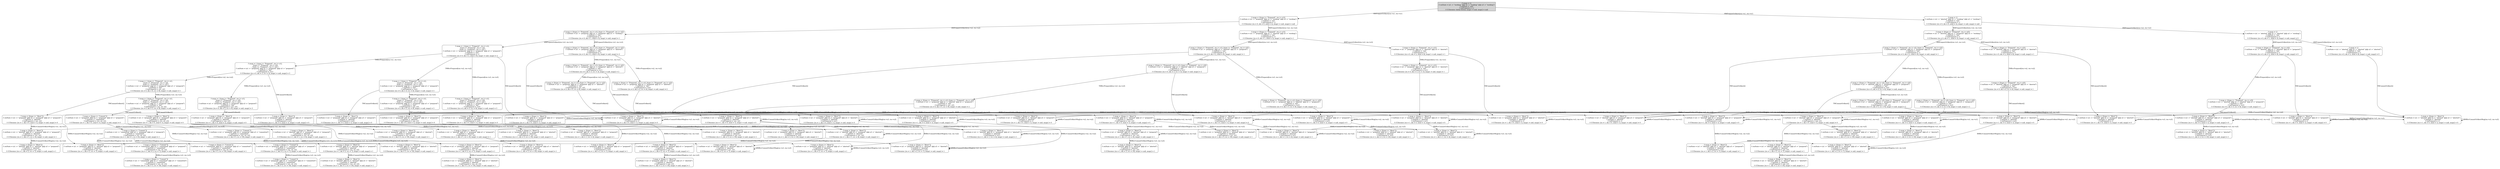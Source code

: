 strict digraph DiskGraph {
node [shape=box,style=rounded]
nodesep=0.35;
subgraph cluster_graph {
color="white";
-8217619036955830448 [label="/\\ msgs = {}\n/\\ rmState = (n1 :> \"working\" @@ n2 :> \"working\" @@ n3 :> \"working\")\n/\\ tmState = \"init\"\n/\\ tmPrepared = {}\n/\\ CCIterator: Initial Action, msgs1 = null, msgs2 = null",style = filled]
-8217619036955830448 -> 3597584533789361352 [label="RMPrepareOrAbort[rm->n1, rm->n1]",color="black",fontcolor="black"];
3597584533789361352 [label="/\\ msgs = {[type |-> \"Prepared\", rm |-> n1]}\n/\\ rmState = (n1 :> \"prepared\" @@ n2 :> \"working\" @@ n3 :> \"working\")\n/\\ tmState = \"init\"\n/\\ tmPrepared = {}\n/\\ CCIterator: [rn = 0, idx = 0, send = 2], msgs1 = null, msgs2 = null"];
-8217619036955830448 -> 5223130340102905187 [label="RMPrepareOrAbort[rm->n1, rm->n1]",color="black",fontcolor="black"];
5223130340102905187 [label="/\\ msgs = {}\n/\\ rmState = (n1 :> \"aborted\" @@ n2 :> \"working\" @@ n3 :> \"working\")\n/\\ tmState = \"init\"\n/\\ tmPrepared = {}\n/\\ CCIterator: [rn = 0, idx = 0, send = 2], msgs1 = null, msgs2 = null"];
3597584533789361352 -> 8958057424720926883 [label="RMPrepareOrAbort[rm->n2, rm->n2]",color="black",fontcolor="black"];
8958057424720926883 [label="/\\ msgs = {[type |-> \"Prepared\", rm |-> n1], [type |-> \"Prepared\", rm |-> n2]}\n/\\ rmState = (n1 :> \"prepared\" @@ n2 :> \"prepared\" @@ n3 :> \"working\")\n/\\ tmState = \"init\"\n/\\ tmPrepared = {}\n/\\ CCIterator: [rn = 0, idx = 1, send = 5], msgs1 = null, msgs2 = 1"];
3597584533789361352 -> 5670359376194863606 [label="RMPrepareOrAbort[rm->n2, rm->n2]",color="black",fontcolor="black"];
5670359376194863606 [label="/\\ msgs = {[type |-> \"Prepared\", rm |-> n1]}\n/\\ rmState = (n1 :> \"prepared\" @@ n2 :> \"aborted\" @@ n3 :> \"working\")\n/\\ tmState = \"init\"\n/\\ tmPrepared = {}\n/\\ CCIterator: [rn = 0, idx = 1, send = 5], msgs1 = null, msgs2 = 1"];
5223130340102905187 -> 2628133723129793178 [label="RMPrepareOrAbort[rm->n2, rm->n2]",color="black",fontcolor="black"];
2628133723129793178 [label="/\\ msgs = {[type |-> \"Prepared\", rm |-> n2]}\n/\\ rmState = (n1 :> \"aborted\" @@ n2 :> \"prepared\" @@ n3 :> \"working\")\n/\\ tmState = \"init\"\n/\\ tmPrepared = {}\n/\\ CCIterator: [rn = 0, idx = 1, send = 5], msgs1 = null, msgs2 = 0"];
5223130340102905187 -> 3972263395691124829 [label="RMPrepareOrAbort[rm->n2, rm->n2]",color="black",fontcolor="black"];
3972263395691124829 [label="/\\ msgs = {}\n/\\ rmState = (n1 :> \"aborted\" @@ n2 :> \"aborted\" @@ n3 :> \"working\")\n/\\ tmState = \"init\"\n/\\ tmPrepared = {}\n/\\ CCIterator: [rn = 0, idx = 1, send = 5], msgs1 = null, msgs2 = 0"];
8958057424720926883 -> -9045951487877379938 [label="RMPrepareOrAbort[rm->n3, rm->n3]",color="black",fontcolor="black"];
-9045951487877379938 [label="/\\ msgs = { [type |-> \"Prepared\", rm |-> n1],\n  [type |-> \"Prepared\", rm |-> n2],\n  [type |-> \"Prepared\", rm |-> n3] }\n/\\ rmState = (n1 :> \"prepared\" @@ n2 :> \"prepared\" @@ n3 :> \"prepared\")\n/\\ tmState = \"init\"\n/\\ tmPrepared = {}\n/\\ CCIterator: [rn = 0, idx = 2, send = 8], msgs1 = null, msgs2 = 2"];
8958057424720926883 -> -3467181018137153045 [label="RMPrepareOrAbort[rm->n3, rm->n3]",color="black",fontcolor="black"];
-3467181018137153045 [label="/\\ msgs = {[type |-> \"Prepared\", rm |-> n1], [type |-> \"Prepared\", rm |-> n2]}\n/\\ rmState = (n1 :> \"prepared\" @@ n2 :> \"prepared\" @@ n3 :> \"aborted\")\n/\\ tmState = \"init\"\n/\\ tmPrepared = {}\n/\\ CCIterator: [rn = 0, idx = 2, send = 8], msgs1 = null, msgs2 = 2"];
5670359376194863606 -> -3443238212503036971 [label="RMPrepareOrAbort[rm->n3, rm->n3]",color="black",fontcolor="black"];
-3443238212503036971 [label="/\\ msgs = {[type |-> \"Prepared\", rm |-> n1], [type |-> \"Prepared\", rm |-> n3]}\n/\\ rmState = (n1 :> \"prepared\" @@ n2 :> \"aborted\" @@ n3 :> \"prepared\")\n/\\ tmState = \"init\"\n/\\ tmPrepared = {}\n/\\ CCIterator: [rn = 0, idx = 2, send = 8], msgs1 = null, msgs2 = 1"];
5670359376194863606 -> -215511766361626434 [label="RMPrepareOrAbort[rm->n3, rm->n3]",color="black",fontcolor="black"];
-215511766361626434 [label="/\\ msgs = {[type |-> \"Prepared\", rm |-> n1]}\n/\\ rmState = (n1 :> \"prepared\" @@ n2 :> \"aborted\" @@ n3 :> \"aborted\")\n/\\ tmState = \"init\"\n/\\ tmPrepared = {}\n/\\ CCIterator: [rn = 0, idx = 2, send = 8], msgs1 = null, msgs2 = 1"];
2628133723129793178 -> -6858593958723735229 [label="RMPrepareOrAbort[rm->n3, rm->n3]",color="black",fontcolor="black"];
-6858593958723735229 [label="/\\ msgs = {[type |-> \"Prepared\", rm |-> n2], [type |-> \"Prepared\", rm |-> n3]}\n/\\ rmState = (n1 :> \"aborted\" @@ n2 :> \"prepared\" @@ n3 :> \"prepared\")\n/\\ tmState = \"init\"\n/\\ tmPrepared = {}\n/\\ CCIterator: [rn = 0, idx = 2, send = 8], msgs1 = null, msgs2 = 1"];
2628133723129793178 -> -7509064850297855022 [label="RMPrepareOrAbort[rm->n3, rm->n3]",color="black",fontcolor="black"];
-7509064850297855022 [label="/\\ msgs = {[type |-> \"Prepared\", rm |-> n2]}\n/\\ rmState = (n1 :> \"aborted\" @@ n2 :> \"prepared\" @@ n3 :> \"aborted\")\n/\\ tmState = \"init\"\n/\\ tmPrepared = {}\n/\\ CCIterator: [rn = 0, idx = 2, send = 8], msgs1 = null, msgs2 = 1"];
3972263395691124829 -> 8291831135769507649 [label="RMPrepareOrAbort[rm->n3, rm->n3]",color="black",fontcolor="black"];
8291831135769507649 [label="/\\ msgs = {[type |-> \"Prepared\", rm |-> n3]}\n/\\ rmState = (n1 :> \"aborted\" @@ n2 :> \"aborted\" @@ n3 :> \"prepared\")\n/\\ tmState = \"init\"\n/\\ tmPrepared = {}\n/\\ CCIterator: [rn = 0, idx = 2, send = 8], msgs1 = null, msgs2 = 0"];
3972263395691124829 -> -8893729118528769771 [label="RMPrepareOrAbort[rm->n3, rm->n3]",color="black",fontcolor="black"];
-8893729118528769771 [label="/\\ msgs = {}\n/\\ rmState = (n1 :> \"aborted\" @@ n2 :> \"aborted\" @@ n3 :> \"aborted\")\n/\\ tmState = \"init\"\n/\\ tmPrepared = {}\n/\\ CCIterator: [rn = 0, idx = 2, send = 8], msgs1 = null, msgs2 = 0"];
-9045951487877379938 -> 8117897001956974694 [label="TMRcvPrepared[rm->n1, rm->n1]",color="black",fontcolor="black"];
8117897001956974694 [label="/\\ msgs = { [type |-> \"Prepared\", rm |-> n1],\n  [type |-> \"Prepared\", rm |-> n2],\n  [type |-> \"Prepared\", rm |-> n3] }\n/\\ rmState = (n1 :> \"prepared\" @@ n2 :> \"prepared\" @@ n3 :> \"prepared\")\n/\\ tmState = \"init\"\n/\\ tmPrepared = {n1}\n/\\ CCIterator: [rn = 0, idx = 3, rcv = 3], msgs1 = null, msgs2 = 3"];
-9045951487877379938 -> -1498604775220467304 [label="TMRcvPrepared[rm->n2, rm->n2]",color="black",fontcolor="black"];
-1498604775220467304 [label="/\\ msgs = { [type |-> \"Prepared\", rm |-> n1],\n  [type |-> \"Prepared\", rm |-> n2],\n  [type |-> \"Prepared\", rm |-> n3] }\n/\\ rmState = (n1 :> \"prepared\" @@ n2 :> \"prepared\" @@ n3 :> \"prepared\")\n/\\ tmState = \"init\"\n/\\ tmPrepared = {n2}\n/\\ CCIterator: [rn = 0, idx = 4, rcv = 6], msgs1 = null, msgs2 = 3"];
-9045951487877379938 -> 4623291660801688731 [label="TMRcvPrepared[rm->n3, rm->n3]",color="black",fontcolor="black"];
4623291660801688731 [label="/\\ msgs = { [type |-> \"Prepared\", rm |-> n1],\n  [type |-> \"Prepared\", rm |-> n2],\n  [type |-> \"Prepared\", rm |-> n3] }\n/\\ rmState = (n1 :> \"prepared\" @@ n2 :> \"prepared\" @@ n3 :> \"prepared\")\n/\\ tmState = \"init\"\n/\\ tmPrepared = {n3}\n/\\ CCIterator: [rn = 0, idx = 5, rcv = 9], msgs1 = null, msgs2 = 3"];
-9045951487877379938 -> -3807261488165803098 [label="TMCommitOrAbort[]",color="black",fontcolor="black"];
-3807261488165803098 [label="/\\ msgs = {[type |-> \"Abort\"]}\n/\\ rmState = (n1 :> \"prepared\" @@ n2 :> \"prepared\" @@ n3 :> \"prepared\")\n/\\ tmState = \"aborted\"\n/\\ tmPrepared = {}\n/\\ CCIterator: [rn = 1, idx = 0, send = 1], msgs1 = null, msgs2 = 0"];
-3467181018137153045 -> 5636742209309053442 [label="TMRcvPrepared[rm->n1, rm->n1]",color="black",fontcolor="black"];
5636742209309053442 [label="/\\ msgs = {[type |-> \"Prepared\", rm |-> n1], [type |-> \"Prepared\", rm |-> n2]}\n/\\ rmState = (n1 :> \"prepared\" @@ n2 :> \"prepared\" @@ n3 :> \"aborted\")\n/\\ tmState = \"init\"\n/\\ tmPrepared = {n1}\n/\\ CCIterator: [rn = 0, idx = 3, rcv = 3], msgs1 = null, msgs2 = 2"];
-3467181018137153045 -> -3052655937450140676 [label="TMRcvPrepared[rm->n2, rm->n2]",color="black",fontcolor="black"];
-3052655937450140676 [label="/\\ msgs = {[type |-> \"Prepared\", rm |-> n1], [type |-> \"Prepared\", rm |-> n2]}\n/\\ rmState = (n1 :> \"prepared\" @@ n2 :> \"prepared\" @@ n3 :> \"aborted\")\n/\\ tmState = \"init\"\n/\\ tmPrepared = {n2}\n/\\ CCIterator: [rn = 0, idx = 4, rcv = 6], msgs1 = null, msgs2 = 2"];
-3467181018137153045 -> 5908189584750435136 [label="TMCommitOrAbort[]",color="black",fontcolor="black"];
5908189584750435136 [label="/\\ msgs = {[type |-> \"Abort\"]}\n/\\ rmState = (n1 :> \"prepared\" @@ n2 :> \"prepared\" @@ n3 :> \"aborted\")\n/\\ tmState = \"aborted\"\n/\\ tmPrepared = {}\n/\\ CCIterator: [rn = 1, idx = 0, send = 1], msgs1 = null, msgs2 = 0"];
-3443238212503036971 -> -8151661974497471036 [label="TMRcvPrepared[rm->n1, rm->n1]",color="black",fontcolor="black"];
-8151661974497471036 [label="/\\ msgs = {[type |-> \"Prepared\", rm |-> n1], [type |-> \"Prepared\", rm |-> n3]}\n/\\ rmState = (n1 :> \"prepared\" @@ n2 :> \"aborted\" @@ n3 :> \"prepared\")\n/\\ tmState = \"init\"\n/\\ tmPrepared = {n1}\n/\\ CCIterator: [rn = 0, idx = 3, rcv = 3], msgs1 = null, msgs2 = 2"];
-3443238212503036971 -> -4729112165460332231 [label="TMRcvPrepared[rm->n3, rm->n3]",color="black",fontcolor="black"];
-4729112165460332231 [label="/\\ msgs = {[type |-> \"Prepared\", rm |-> n1], [type |-> \"Prepared\", rm |-> n3]}\n/\\ rmState = (n1 :> \"prepared\" @@ n2 :> \"aborted\" @@ n3 :> \"prepared\")\n/\\ tmState = \"init\"\n/\\ tmPrepared = {n3}\n/\\ CCIterator: [rn = 0, idx = 5, rcv = 9], msgs1 = null, msgs2 = 2"];
-3443238212503036971 -> -5210856183784415246 [label="TMCommitOrAbort[]",color="black",fontcolor="black"];
-5210856183784415246 [label="/\\ msgs = {[type |-> \"Abort\"]}\n/\\ rmState = (n1 :> \"prepared\" @@ n2 :> \"aborted\" @@ n3 :> \"prepared\")\n/\\ tmState = \"aborted\"\n/\\ tmPrepared = {}\n/\\ CCIterator: [rn = 1, idx = 0, send = 1], msgs1 = null, msgs2 = 0"];
-215511766361626434 -> -31004248135136850 [label="TMRcvPrepared[rm->n1, rm->n1]",color="black",fontcolor="black"];
-31004248135136850 [label="/\\ msgs = {[type |-> \"Prepared\", rm |-> n1]}\n/\\ rmState = (n1 :> \"prepared\" @@ n2 :> \"aborted\" @@ n3 :> \"aborted\")\n/\\ tmState = \"init\"\n/\\ tmPrepared = {n1}\n/\\ CCIterator: [rn = 0, idx = 3, rcv = 3], msgs1 = null, msgs2 = 1"];
-215511766361626434 -> 6053338248787387598 [label="TMCommitOrAbort[]",color="black",fontcolor="black"];
6053338248787387598 [label="/\\ msgs = {[type |-> \"Abort\"]}\n/\\ rmState = (n1 :> \"prepared\" @@ n2 :> \"aborted\" @@ n3 :> \"aborted\")\n/\\ tmState = \"aborted\"\n/\\ tmPrepared = {}\n/\\ CCIterator: [rn = 1, idx = 0, send = 1], msgs1 = null, msgs2 = 0"];
-6858593958723735229 -> 76660939321168573 [label="TMRcvPrepared[rm->n2, rm->n2]",color="black",fontcolor="black"];
76660939321168573 [label="/\\ msgs = {[type |-> \"Prepared\", rm |-> n2], [type |-> \"Prepared\", rm |-> n3]}\n/\\ rmState = (n1 :> \"aborted\" @@ n2 :> \"prepared\" @@ n3 :> \"prepared\")\n/\\ tmState = \"init\"\n/\\ tmPrepared = {n2}\n/\\ CCIterator: [rn = 0, idx = 4, rcv = 6], msgs1 = null, msgs2 = 2"];
-6858593958723735229 -> -6193994200854741058 [label="TMRcvPrepared[rm->n3, rm->n3]",color="black",fontcolor="black"];
-6193994200854741058 [label="/\\ msgs = {[type |-> \"Prepared\", rm |-> n2], [type |-> \"Prepared\", rm |-> n3]}\n/\\ rmState = (n1 :> \"aborted\" @@ n2 :> \"prepared\" @@ n3 :> \"prepared\")\n/\\ tmState = \"init\"\n/\\ tmPrepared = {n3}\n/\\ CCIterator: [rn = 0, idx = 5, rcv = 9], msgs1 = null, msgs2 = 2"];
-6858593958723735229 -> -5156762225204491826 [label="TMCommitOrAbort[]",color="black",fontcolor="black"];
-5156762225204491826 [label="/\\ msgs = {[type |-> \"Abort\"]}\n/\\ rmState = (n1 :> \"aborted\" @@ n2 :> \"prepared\" @@ n3 :> \"prepared\")\n/\\ tmState = \"aborted\"\n/\\ tmPrepared = {}\n/\\ CCIterator: [rn = 1, idx = 0, send = 1], msgs1 = null, msgs2 = 0"];
-7509064850297855022 -> -2117497929193460327 [label="TMRcvPrepared[rm->n2, rm->n2]",color="black",fontcolor="black"];
-2117497929193460327 [label="/\\ msgs = {[type |-> \"Prepared\", rm |-> n2]}\n/\\ rmState = (n1 :> \"aborted\" @@ n2 :> \"prepared\" @@ n3 :> \"aborted\")\n/\\ tmState = \"init\"\n/\\ tmPrepared = {n2}\n/\\ CCIterator: [rn = 0, idx = 4, rcv = 6], msgs1 = null, msgs2 = 1"];
-7509064850297855022 -> 6707135163990272513 [label="TMCommitOrAbort[]",color="black",fontcolor="black"];
6707135163990272513 [label="/\\ msgs = {[type |-> \"Abort\"]}\n/\\ rmState = (n1 :> \"aborted\" @@ n2 :> \"prepared\" @@ n3 :> \"aborted\")\n/\\ tmState = \"aborted\"\n/\\ tmPrepared = {}\n/\\ CCIterator: [rn = 1, idx = 0, send = 1], msgs1 = null, msgs2 = 0"];
8291831135769507649 -> 2461146965545364900 [label="TMRcvPrepared[rm->n3, rm->n3]",color="black",fontcolor="black"];
2461146965545364900 [label="/\\ msgs = {[type |-> \"Prepared\", rm |-> n3]}\n/\\ rmState = (n1 :> \"aborted\" @@ n2 :> \"aborted\" @@ n3 :> \"prepared\")\n/\\ tmState = \"init\"\n/\\ tmPrepared = {n3}\n/\\ CCIterator: [rn = 0, idx = 5, rcv = 9], msgs1 = null, msgs2 = 1"];
8291831135769507649 -> -4952326737301311821 [label="TMCommitOrAbort[]",color="black",fontcolor="black"];
-4952326737301311821 [label="/\\ msgs = {[type |-> \"Abort\"]}\n/\\ rmState = (n1 :> \"aborted\" @@ n2 :> \"aborted\" @@ n3 :> \"prepared\")\n/\\ tmState = \"aborted\"\n/\\ tmPrepared = {}\n/\\ CCIterator: [rn = 1, idx = 0, send = 1], msgs1 = null, msgs2 = 0"];
-8893729118528769771 -> -2556444948020866036 [label="TMCommitOrAbort[]",color="black",fontcolor="black"];
-2556444948020866036 [label="/\\ msgs = {[type |-> \"Abort\"]}\n/\\ rmState = (n1 :> \"aborted\" @@ n2 :> \"aborted\" @@ n3 :> \"aborted\")\n/\\ tmState = \"aborted\"\n/\\ tmPrepared = {}\n/\\ CCIterator: [rn = 1, idx = 0, send = 1], msgs1 = null, msgs2 = 0"];
8117897001956974694 -> -3978377011487224648 [label="TMRcvPrepared[rm->n2, rm->n2]",color="black",fontcolor="black"];
-3978377011487224648 [label="/\\ msgs = { [type |-> \"Prepared\", rm |-> n1],\n  [type |-> \"Prepared\", rm |-> n2],\n  [type |-> \"Prepared\", rm |-> n3] }\n/\\ rmState = (n1 :> \"prepared\" @@ n2 :> \"prepared\" @@ n3 :> \"prepared\")\n/\\ tmState = \"init\"\n/\\ tmPrepared = {n1, n2}\n/\\ CCIterator: [rn = 0, idx = 4, rcv = 6], msgs1 = null, msgs2 = 3"];
8117897001956974694 -> 7193144221604422075 [label="TMRcvPrepared[rm->n3, rm->n3]",color="black",fontcolor="black"];
7193144221604422075 [label="/\\ msgs = { [type |-> \"Prepared\", rm |-> n1],\n  [type |-> \"Prepared\", rm |-> n2],\n  [type |-> \"Prepared\", rm |-> n3] }\n/\\ rmState = (n1 :> \"prepared\" @@ n2 :> \"prepared\" @@ n3 :> \"prepared\")\n/\\ tmState = \"init\"\n/\\ tmPrepared = {n1, n3}\n/\\ CCIterator: [rn = 0, idx = 5, rcv = 9], msgs1 = null, msgs2 = 3"];
8117897001956974694 -> 213806390216920923 [label="TMCommitOrAbort[]",color="black",fontcolor="black"];
213806390216920923 [label="/\\ msgs = {[type |-> \"Abort\"]}\n/\\ rmState = (n1 :> \"prepared\" @@ n2 :> \"prepared\" @@ n3 :> \"prepared\")\n/\\ tmState = \"aborted\"\n/\\ tmPrepared = {n1}\n/\\ CCIterator: [rn = 1, idx = 0, send = 1], msgs1 = null, msgs2 = 0"];
-1498604775220467304 -> -7012668115190464361 [label="TMRcvPrepared[rm->n3, rm->n3]",color="black",fontcolor="black"];
-7012668115190464361 [label="/\\ msgs = { [type |-> \"Prepared\", rm |-> n1],\n  [type |-> \"Prepared\", rm |-> n2],\n  [type |-> \"Prepared\", rm |-> n3] }\n/\\ rmState = (n1 :> \"prepared\" @@ n2 :> \"prepared\" @@ n3 :> \"prepared\")\n/\\ tmState = \"init\"\n/\\ tmPrepared = {n2, n3}\n/\\ CCIterator: [rn = 0, idx = 5, rcv = 9], msgs1 = null, msgs2 = 3"];
-1498604775220467304 -> -7391280606387403099 [label="TMCommitOrAbort[]",color="black",fontcolor="black"];
-7391280606387403099 [label="/\\ msgs = {[type |-> \"Abort\"]}\n/\\ rmState = (n1 :> \"prepared\" @@ n2 :> \"prepared\" @@ n3 :> \"prepared\")\n/\\ tmState = \"aborted\"\n/\\ tmPrepared = {n2}\n/\\ CCIterator: [rn = 1, idx = 0, send = 1], msgs1 = null, msgs2 = 0"];
4623291660801688731 -> 3636160623002282918 [label="TMCommitOrAbort[]",color="black",fontcolor="black"];
3636160623002282918 [label="/\\ msgs = {[type |-> \"Abort\"]}\n/\\ rmState = (n1 :> \"prepared\" @@ n2 :> \"prepared\" @@ n3 :> \"prepared\")\n/\\ tmState = \"aborted\"\n/\\ tmPrepared = {n3}\n/\\ CCIterator: [rn = 1, idx = 0, send = 1], msgs1 = null, msgs2 = 0"];
-3807261488165803098 -> -5156762225204491826 [label="RMRcvCommitOrAbortMsg[rm->n1, rm->n1]",color="black",fontcolor="black"];
-3807261488165803098 -> -5210856183784415246 [label="RMRcvCommitOrAbortMsg[rm->n2, rm->n2]",color="black",fontcolor="black"];
-3807261488165803098 -> 5908189584750435136 [label="RMRcvCommitOrAbortMsg[rm->n3, rm->n3]",color="black",fontcolor="black"];
5636742209309053442 -> -3924299280936587934 [label="TMRcvPrepared[rm->n2, rm->n2]",color="black",fontcolor="black"];
-3924299280936587934 [label="/\\ msgs = {[type |-> \"Prepared\", rm |-> n1], [type |-> \"Prepared\", rm |-> n2]}\n/\\ rmState = (n1 :> \"prepared\" @@ n2 :> \"prepared\" @@ n3 :> \"aborted\")\n/\\ tmState = \"init\"\n/\\ tmPrepared = {n1, n2}\n/\\ CCIterator: [rn = 0, idx = 4, rcv = 6], msgs1 = null, msgs2 = 2"];
5636742209309053442 -> 6089227883212855865 [label="TMCommitOrAbort[]",color="black",fontcolor="black"];
6089227883212855865 [label="/\\ msgs = {[type |-> \"Abort\"]}\n/\\ rmState = (n1 :> \"prepared\" @@ n2 :> \"prepared\" @@ n3 :> \"aborted\")\n/\\ tmState = \"aborted\"\n/\\ tmPrepared = {n1}\n/\\ CCIterator: [rn = 1, idx = 0, send = 1], msgs1 = null, msgs2 = 0"];
-3052655937450140676 -> -3523439115283246137 [label="TMCommitOrAbort[]",color="black",fontcolor="black"];
-3523439115283246137 [label="/\\ msgs = {[type |-> \"Abort\"]}\n/\\ rmState = (n1 :> \"prepared\" @@ n2 :> \"prepared\" @@ n3 :> \"aborted\")\n/\\ tmState = \"aborted\"\n/\\ tmPrepared = {n2}\n/\\ CCIterator: [rn = 1, idx = 0, send = 1], msgs1 = null, msgs2 = 0"];
5908189584750435136 -> 6707135163990272513 [label="RMRcvCommitOrAbortMsg[rm->n1, rm->n1]",color="black",fontcolor="black"];
5908189584750435136 -> 6053338248787387598 [label="RMRcvCommitOrAbortMsg[rm->n2, rm->n2]",color="black",fontcolor="black"];
5908189584750435136 -> 5908189584750435136 [label="RMRcvCommitOrAbortMsg[rm->n3, rm->n3]",color="black",fontcolor="black"];
-8151661974497471036 -> -2998983437894905014 [label="TMRcvPrepared[rm->n3, rm->n3]",color="black",fontcolor="black"];
-2998983437894905014 [label="/\\ msgs = {[type |-> \"Prepared\", rm |-> n1], [type |-> \"Prepared\", rm |-> n3]}\n/\\ rmState = (n1 :> \"prepared\" @@ n2 :> \"aborted\" @@ n3 :> \"prepared\")\n/\\ tmState = \"init\"\n/\\ tmPrepared = {n1, n3}\n/\\ CCIterator: [rn = 0, idx = 5, rcv = 9], msgs1 = null, msgs2 = 2"];
-8151661974497471036 -> 1817174276814489005 [label="TMCommitOrAbort[]",color="black",fontcolor="black"];
1817174276814489005 [label="/\\ msgs = {[type |-> \"Abort\"]}\n/\\ rmState = (n1 :> \"prepared\" @@ n2 :> \"aborted\" @@ n3 :> \"prepared\")\n/\\ tmState = \"aborted\"\n/\\ tmPrepared = {n1}\n/\\ CCIterator: [rn = 1, idx = 0, send = 1], msgs1 = null, msgs2 = 0"];
-4729112165460332231 -> 3005674969364930896 [label="TMCommitOrAbort[]",color="black",fontcolor="black"];
3005674969364930896 [label="/\\ msgs = {[type |-> \"Abort\"]}\n/\\ rmState = (n1 :> \"prepared\" @@ n2 :> \"aborted\" @@ n3 :> \"prepared\")\n/\\ tmState = \"aborted\"\n/\\ tmPrepared = {n3}\n/\\ CCIterator: [rn = 1, idx = 0, send = 1], msgs1 = null, msgs2 = 0"];
-5210856183784415246 -> -4952326737301311821 [label="RMRcvCommitOrAbortMsg[rm->n1, rm->n1]",color="black",fontcolor="black"];
-5210856183784415246 -> -5210856183784415246 [label="RMRcvCommitOrAbortMsg[rm->n2, rm->n2]",color="black",fontcolor="black"];
-5210856183784415246 -> 6053338248787387598 [label="RMRcvCommitOrAbortMsg[rm->n3, rm->n3]",color="black",fontcolor="black"];
-31004248135136850 -> -351876953830519632 [label="TMCommitOrAbort[]",color="black",fontcolor="black"];
-351876953830519632 [label="/\\ msgs = {[type |-> \"Abort\"]}\n/\\ rmState = (n1 :> \"prepared\" @@ n2 :> \"aborted\" @@ n3 :> \"aborted\")\n/\\ tmState = \"aborted\"\n/\\ tmPrepared = {n1}\n/\\ CCIterator: [rn = 1, idx = 0, send = 1], msgs1 = null, msgs2 = 0"];
6053338248787387598 -> -2556444948020866036 [label="RMRcvCommitOrAbortMsg[rm->n1, rm->n1]",color="black",fontcolor="black"];
6053338248787387598 -> 6053338248787387598 [label="RMRcvCommitOrAbortMsg[rm->n2, rm->n2]",color="black",fontcolor="black"];
6053338248787387598 -> 6053338248787387598 [label="RMRcvCommitOrAbortMsg[rm->n3, rm->n3]",color="black",fontcolor="black"];
76660939321168573 -> 1218059601767651032 [label="TMRcvPrepared[rm->n3, rm->n3]",color="black",fontcolor="black"];
1218059601767651032 [label="/\\ msgs = {[type |-> \"Prepared\", rm |-> n2], [type |-> \"Prepared\", rm |-> n3]}\n/\\ rmState = (n1 :> \"aborted\" @@ n2 :> \"prepared\" @@ n3 :> \"prepared\")\n/\\ tmState = \"init\"\n/\\ tmPrepared = {n2, n3}\n/\\ CCIterator: [rn = 0, idx = 5, rcv = 9], msgs1 = null, msgs2 = 2"];
76660939321168573 -> -2542415044917537702 [label="TMCommitOrAbort[]",color="black",fontcolor="black"];
-2542415044917537702 [label="/\\ msgs = {[type |-> \"Abort\"]}\n/\\ rmState = (n1 :> \"aborted\" @@ n2 :> \"prepared\" @@ n3 :> \"prepared\")\n/\\ tmState = \"aborted\"\n/\\ tmPrepared = {n2}\n/\\ CCIterator: [rn = 1, idx = 0, send = 1], msgs1 = null, msgs2 = 0"];
-6193994200854741058 -> 8623653710717729113 [label="TMCommitOrAbort[]",color="black",fontcolor="black"];
8623653710717729113 [label="/\\ msgs = {[type |-> \"Abort\"]}\n/\\ rmState = (n1 :> \"aborted\" @@ n2 :> \"prepared\" @@ n3 :> \"prepared\")\n/\\ tmState = \"aborted\"\n/\\ tmPrepared = {n3}\n/\\ CCIterator: [rn = 1, idx = 0, send = 1], msgs1 = null, msgs2 = 0"];
-5156762225204491826 -> -5156762225204491826 [label="RMRcvCommitOrAbortMsg[rm->n1, rm->n1]",color="black",fontcolor="black"];
-5156762225204491826 -> -4952326737301311821 [label="RMRcvCommitOrAbortMsg[rm->n2, rm->n2]",color="black",fontcolor="black"];
-5156762225204491826 -> 6707135163990272513 [label="RMRcvCommitOrAbortMsg[rm->n3, rm->n3]",color="black",fontcolor="black"];
-2117497929193460327 -> -9139212975592885100 [label="TMCommitOrAbort[]",color="black",fontcolor="black"];
-9139212975592885100 [label="/\\ msgs = {[type |-> \"Abort\"]}\n/\\ rmState = (n1 :> \"aborted\" @@ n2 :> \"prepared\" @@ n3 :> \"aborted\")\n/\\ tmState = \"aborted\"\n/\\ tmPrepared = {n2}\n/\\ CCIterator: [rn = 1, idx = 0, send = 1], msgs1 = null, msgs2 = 0"];
6707135163990272513 -> 6707135163990272513 [label="RMRcvCommitOrAbortMsg[rm->n1, rm->n1]",color="black",fontcolor="black"];
6707135163990272513 -> -2556444948020866036 [label="RMRcvCommitOrAbortMsg[rm->n2, rm->n2]",color="black",fontcolor="black"];
6707135163990272513 -> 6707135163990272513 [label="RMRcvCommitOrAbortMsg[rm->n3, rm->n3]",color="black",fontcolor="black"];
2461146965545364900 -> 7459801046600238595 [label="TMCommitOrAbort[]",color="black",fontcolor="black"];
7459801046600238595 [label="/\\ msgs = {[type |-> \"Abort\"]}\n/\\ rmState = (n1 :> \"aborted\" @@ n2 :> \"aborted\" @@ n3 :> \"prepared\")\n/\\ tmState = \"aborted\"\n/\\ tmPrepared = {n3}\n/\\ CCIterator: [rn = 1, idx = 0, send = 1], msgs1 = null, msgs2 = 0"];
-4952326737301311821 -> -4952326737301311821 [label="RMRcvCommitOrAbortMsg[rm->n1, rm->n1]",color="black",fontcolor="black"];
-4952326737301311821 -> -4952326737301311821 [label="RMRcvCommitOrAbortMsg[rm->n2, rm->n2]",color="black",fontcolor="black"];
-4952326737301311821 -> -2556444948020866036 [label="RMRcvCommitOrAbortMsg[rm->n3, rm->n3]",color="black",fontcolor="black"];
-2556444948020866036 -> -2556444948020866036 [label="RMRcvCommitOrAbortMsg[rm->n1, rm->n1]",color="black",fontcolor="black"];
-2556444948020866036 -> -2556444948020866036 [label="RMRcvCommitOrAbortMsg[rm->n2, rm->n2]",color="black",fontcolor="black"];
-2556444948020866036 -> -2556444948020866036 [label="RMRcvCommitOrAbortMsg[rm->n3, rm->n3]",color="black",fontcolor="black"];
-3978377011487224648 -> 3572027529018920268 [label="TMRcvPrepared[rm->n3, rm->n3]",color="black",fontcolor="black"];
3572027529018920268 [label="/\\ msgs = { [type |-> \"Prepared\", rm |-> n1],\n  [type |-> \"Prepared\", rm |-> n2],\n  [type |-> \"Prepared\", rm |-> n3] }\n/\\ rmState = (n1 :> \"prepared\" @@ n2 :> \"prepared\" @@ n3 :> \"prepared\")\n/\\ tmState = \"init\"\n/\\ tmPrepared = {n1, n2, n3}\n/\\ CCIterator: [rn = 0, idx = 5, rcv = 9], msgs1 = null, msgs2 = 3"];
-3978377011487224648 -> -1981115905655447569 [label="TMCommitOrAbort[]",color="black",fontcolor="black"];
-1981115905655447569 [label="/\\ msgs = {[type |-> \"Abort\"]}\n/\\ rmState = (n1 :> \"prepared\" @@ n2 :> \"prepared\" @@ n3 :> \"prepared\")\n/\\ tmState = \"aborted\"\n/\\ tmPrepared = {n1, n2}\n/\\ CCIterator: [rn = 1, idx = 0, send = 1], msgs1 = null, msgs2 = 0"];
7193144221604422075 -> 5736301920064910060 [label="TMCommitOrAbort[]",color="black",fontcolor="black"];
5736301920064910060 [label="/\\ msgs = {[type |-> \"Abort\"]}\n/\\ rmState = (n1 :> \"prepared\" @@ n2 :> \"prepared\" @@ n3 :> \"prepared\")\n/\\ tmState = \"aborted\"\n/\\ tmPrepared = {n1, n3}\n/\\ CCIterator: [rn = 1, idx = 0, send = 1], msgs1 = null, msgs2 = 0"];
213806390216920923 -> 5128742670684511652 [label="RMRcvCommitOrAbortMsg[rm->n1, rm->n1]",color="black",fontcolor="black"];
5128742670684511652 [label="/\\ msgs = {[type |-> \"Abort\"]}\n/\\ rmState = (n1 :> \"aborted\" @@ n2 :> \"prepared\" @@ n3 :> \"prepared\")\n/\\ tmState = \"aborted\"\n/\\ tmPrepared = {n1}\n/\\ CCIterator: [rn = 1, idx = 1, rcv = 4], msgs1 = null, msgs2 = 1"];
213806390216920923 -> 1817174276814489005 [label="RMRcvCommitOrAbortMsg[rm->n2, rm->n2]",color="black",fontcolor="black"];
213806390216920923 -> 6089227883212855865 [label="RMRcvCommitOrAbortMsg[rm->n3, rm->n3]",color="black",fontcolor="black"];
-7012668115190464361 -> -5555857293781511232 [label="TMCommitOrAbort[]",color="black",fontcolor="black"];
-5555857293781511232 [label="/\\ msgs = {[type |-> \"Abort\"]}\n/\\ rmState = (n1 :> \"prepared\" @@ n2 :> \"prepared\" @@ n3 :> \"prepared\")\n/\\ tmState = \"aborted\"\n/\\ tmPrepared = {n2, n3}\n/\\ CCIterator: [rn = 1, idx = 0, send = 1], msgs1 = null, msgs2 = 0"];
-7391280606387403099 -> -2542415044917537702 [label="RMRcvCommitOrAbortMsg[rm->n1, rm->n1]",color="black",fontcolor="black"];
-7391280606387403099 -> -9030679509999006637 [label="RMRcvCommitOrAbortMsg[rm->n2, rm->n2]",color="black",fontcolor="black"];
-9030679509999006637 [label="/\\ msgs = {[type |-> \"Abort\"]}\n/\\ rmState = (n1 :> \"prepared\" @@ n2 :> \"aborted\" @@ n3 :> \"prepared\")\n/\\ tmState = \"aborted\"\n/\\ tmPrepared = {n2}\n/\\ CCIterator: [rn = 1, idx = 2, rcv = 7], msgs1 = null, msgs2 = 1"];
-7391280606387403099 -> -3523439115283246137 [label="RMRcvCommitOrAbortMsg[rm->n3, rm->n3]",color="black",fontcolor="black"];
3636160623002282918 -> 8623653710717729113 [label="RMRcvCommitOrAbortMsg[rm->n1, rm->n1]",color="black",fontcolor="black"];
3636160623002282918 -> 3005674969364930896 [label="RMRcvCommitOrAbortMsg[rm->n2, rm->n2]",color="black",fontcolor="black"];
3636160623002282918 -> 7206009449751297732 [label="RMRcvCommitOrAbortMsg[rm->n3, rm->n3]",color="black",fontcolor="black"];
7206009449751297732 [label="/\\ msgs = {[type |-> \"Abort\"]}\n/\\ rmState = (n1 :> \"prepared\" @@ n2 :> \"prepared\" @@ n3 :> \"aborted\")\n/\\ tmState = \"aborted\"\n/\\ tmPrepared = {n3}\n/\\ CCIterator: [rn = 1, idx = 3, rcv = 10], msgs1 = null, msgs2 = 1"];
-3924299280936587934 -> 1028713061021470909 [label="TMCommitOrAbort[]",color="black",fontcolor="black"];
1028713061021470909 [label="/\\ msgs = {[type |-> \"Abort\"]}\n/\\ rmState = (n1 :> \"prepared\" @@ n2 :> \"prepared\" @@ n3 :> \"aborted\")\n/\\ tmState = \"aborted\"\n/\\ tmPrepared = {n1, n2}\n/\\ CCIterator: [rn = 1, idx = 0, send = 1], msgs1 = null, msgs2 = 0"];
6089227883212855865 -> 1923473057003355498 [label="RMRcvCommitOrAbortMsg[rm->n1, rm->n1]",color="black",fontcolor="black"];
1923473057003355498 [label="/\\ msgs = {[type |-> \"Abort\"]}\n/\\ rmState = (n1 :> \"aborted\" @@ n2 :> \"prepared\" @@ n3 :> \"aborted\")\n/\\ tmState = \"aborted\"\n/\\ tmPrepared = {n1}\n/\\ CCIterator: [rn = 1, idx = 1, rcv = 4], msgs1 = null, msgs2 = 1"];
6089227883212855865 -> -351876953830519632 [label="RMRcvCommitOrAbortMsg[rm->n2, rm->n2]",color="black",fontcolor="black"];
6089227883212855865 -> 6089227883212855865 [label="RMRcvCommitOrAbortMsg[rm->n3, rm->n3]",color="black",fontcolor="black"];
-3523439115283246137 -> -9139212975592885100 [label="RMRcvCommitOrAbortMsg[rm->n1, rm->n1]",color="black",fontcolor="black"];
-3523439115283246137 -> 6955408800221496654 [label="RMRcvCommitOrAbortMsg[rm->n2, rm->n2]",color="black",fontcolor="black"];
6955408800221496654 [label="/\\ msgs = {[type |-> \"Abort\"]}\n/\\ rmState = (n1 :> \"prepared\" @@ n2 :> \"aborted\" @@ n3 :> \"aborted\")\n/\\ tmState = \"aborted\"\n/\\ tmPrepared = {n2}\n/\\ CCIterator: [rn = 1, idx = 2, rcv = 7], msgs1 = null, msgs2 = 1"];
-3523439115283246137 -> -3523439115283246137 [label="RMRcvCommitOrAbortMsg[rm->n3, rm->n3]",color="black",fontcolor="black"];
-2998983437894905014 -> 1817454840897797277 [label="TMCommitOrAbort[]",color="black",fontcolor="black"];
1817454840897797277 [label="/\\ msgs = {[type |-> \"Abort\"]}\n/\\ rmState = (n1 :> \"prepared\" @@ n2 :> \"aborted\" @@ n3 :> \"prepared\")\n/\\ tmState = \"aborted\"\n/\\ tmPrepared = {n1, n3}\n/\\ CCIterator: [rn = 1, idx = 0, send = 1], msgs1 = null, msgs2 = 0"];
1817174276814489005 -> 6271019016839963390 [label="RMRcvCommitOrAbortMsg[rm->n1, rm->n1]",color="black",fontcolor="black"];
6271019016839963390 [label="/\\ msgs = {[type |-> \"Abort\"]}\n/\\ rmState = (n1 :> \"aborted\" @@ n2 :> \"aborted\" @@ n3 :> \"prepared\")\n/\\ tmState = \"aborted\"\n/\\ tmPrepared = {n1}\n/\\ CCIterator: [rn = 1, idx = 1, rcv = 4], msgs1 = null, msgs2 = 1"];
1817174276814489005 -> 1817174276814489005 [label="RMRcvCommitOrAbortMsg[rm->n2, rm->n2]",color="black",fontcolor="black"];
1817174276814489005 -> -351876953830519632 [label="RMRcvCommitOrAbortMsg[rm->n3, rm->n3]",color="black",fontcolor="black"];
3005674969364930896 -> 7459801046600238595 [label="RMRcvCommitOrAbortMsg[rm->n1, rm->n1]",color="black",fontcolor="black"];
3005674969364930896 -> 3005674969364930896 [label="RMRcvCommitOrAbortMsg[rm->n2, rm->n2]",color="black",fontcolor="black"];
3005674969364930896 -> -3775060115907942323 [label="RMRcvCommitOrAbortMsg[rm->n3, rm->n3]",color="black",fontcolor="black"];
-3775060115907942323 [label="/\\ msgs = {[type |-> \"Abort\"]}\n/\\ rmState = (n1 :> \"prepared\" @@ n2 :> \"aborted\" @@ n3 :> \"aborted\")\n/\\ tmState = \"aborted\"\n/\\ tmPrepared = {n3}\n/\\ CCIterator: [rn = 1, idx = 3, rcv = 10], msgs1 = null, msgs2 = 1"];
-351876953830519632 -> 7722155269148586043 [label="RMRcvCommitOrAbortMsg[rm->n1, rm->n1]",color="black",fontcolor="black"];
7722155269148586043 [label="/\\ msgs = {[type |-> \"Abort\"]}\n/\\ rmState = (n1 :> \"aborted\" @@ n2 :> \"aborted\" @@ n3 :> \"aborted\")\n/\\ tmState = \"aborted\"\n/\\ tmPrepared = {n1}\n/\\ CCIterator: [rn = 1, idx = 1, rcv = 4], msgs1 = null, msgs2 = 1"];
-351876953830519632 -> -351876953830519632 [label="RMRcvCommitOrAbortMsg[rm->n2, rm->n2]",color="black",fontcolor="black"];
-351876953830519632 -> -351876953830519632 [label="RMRcvCommitOrAbortMsg[rm->n3, rm->n3]",color="black",fontcolor="black"];
1218059601767651032 -> 972054410968279282 [label="TMCommitOrAbort[]",color="black",fontcolor="black"];
972054410968279282 [label="/\\ msgs = {[type |-> \"Abort\"]}\n/\\ rmState = (n1 :> \"aborted\" @@ n2 :> \"prepared\" @@ n3 :> \"prepared\")\n/\\ tmState = \"aborted\"\n/\\ tmPrepared = {n2, n3}\n/\\ CCIterator: [rn = 1, idx = 0, send = 1], msgs1 = null, msgs2 = 0"];
-2542415044917537702 -> -2542415044917537702 [label="RMRcvCommitOrAbortMsg[rm->n1, rm->n1]",color="black",fontcolor="black"];
-2542415044917537702 -> -3702996663008613632 [label="RMRcvCommitOrAbortMsg[rm->n2, rm->n2]",color="black",fontcolor="black"];
-3702996663008613632 [label="/\\ msgs = {[type |-> \"Abort\"]}\n/\\ rmState = (n1 :> \"aborted\" @@ n2 :> \"aborted\" @@ n3 :> \"prepared\")\n/\\ tmState = \"aborted\"\n/\\ tmPrepared = {n2}\n/\\ CCIterator: [rn = 1, idx = 2, rcv = 7], msgs1 = null, msgs2 = 1"];
-2542415044917537702 -> -9139212975592885100 [label="RMRcvCommitOrAbortMsg[rm->n3, rm->n3]",color="black",fontcolor="black"];
8623653710717729113 -> 8623653710717729113 [label="RMRcvCommitOrAbortMsg[rm->n1, rm->n1]",color="black",fontcolor="black"];
8623653710717729113 -> 7459801046600238595 [label="RMRcvCommitOrAbortMsg[rm->n2, rm->n2]",color="black",fontcolor="black"];
8623653710717729113 -> 3039973285795125655 [label="RMRcvCommitOrAbortMsg[rm->n3, rm->n3]",color="black",fontcolor="black"];
3039973285795125655 [label="/\\ msgs = {[type |-> \"Abort\"]}\n/\\ rmState = (n1 :> \"aborted\" @@ n2 :> \"prepared\" @@ n3 :> \"aborted\")\n/\\ tmState = \"aborted\"\n/\\ tmPrepared = {n3}\n/\\ CCIterator: [rn = 1, idx = 3, rcv = 10], msgs1 = null, msgs2 = 1"];
-9139212975592885100 -> -9139212975592885100 [label="RMRcvCommitOrAbortMsg[rm->n1, rm->n1]",color="black",fontcolor="black"];
-9139212975592885100 -> -1102843181418006075 [label="RMRcvCommitOrAbortMsg[rm->n2, rm->n2]",color="black",fontcolor="black"];
-1102843181418006075 [label="/\\ msgs = {[type |-> \"Abort\"]}\n/\\ rmState = (n1 :> \"aborted\" @@ n2 :> \"aborted\" @@ n3 :> \"aborted\")\n/\\ tmState = \"aborted\"\n/\\ tmPrepared = {n2}\n/\\ CCIterator: [rn = 1, idx = 2, rcv = 7], msgs1 = null, msgs2 = 1"];
-9139212975592885100 -> -9139212975592885100 [label="RMRcvCommitOrAbortMsg[rm->n3, rm->n3]",color="black",fontcolor="black"];
7459801046600238595 -> 7459801046600238595 [label="RMRcvCommitOrAbortMsg[rm->n1, rm->n1]",color="black",fontcolor="black"];
7459801046600238595 -> 7459801046600238595 [label="RMRcvCommitOrAbortMsg[rm->n2, rm->n2]",color="black",fontcolor="black"];
7459801046600238595 -> 6605426435362772166 [label="RMRcvCommitOrAbortMsg[rm->n3, rm->n3]",color="black",fontcolor="black"];
6605426435362772166 [label="/\\ msgs = {[type |-> \"Abort\"]}\n/\\ rmState = (n1 :> \"aborted\" @@ n2 :> \"aborted\" @@ n3 :> \"aborted\")\n/\\ tmState = \"aborted\"\n/\\ tmPrepared = {n3}\n/\\ CCIterator: [rn = 1, idx = 3, rcv = 10], msgs1 = null, msgs2 = 1"];
3572027529018920268 -> 7226079850303925379 [label="TMCommitOrAbort[]",color="black",fontcolor="black"];
7226079850303925379 [label="/\\ msgs = {[type |-> \"Commit\"]}\n/\\ rmState = (n1 :> \"prepared\" @@ n2 :> \"prepared\" @@ n3 :> \"prepared\")\n/\\ tmState = \"committed\"\n/\\ tmPrepared = {n1, n2, n3}\n/\\ CCIterator: [rn = 1, idx = 0, send = 1], msgs1 = null, msgs2 = 0"];
3572027529018920268 -> 5102053828688025059 [label="TMCommitOrAbort[]",color="black",fontcolor="black"];
5102053828688025059 [label="/\\ msgs = {[type |-> \"Abort\"]}\n/\\ rmState = (n1 :> \"prepared\" @@ n2 :> \"prepared\" @@ n3 :> \"prepared\")\n/\\ tmState = \"aborted\"\n/\\ tmPrepared = {n1, n2, n3}\n/\\ CCIterator: [rn = 1, idx = 0, send = 1], msgs1 = null, msgs2 = 0"];
-1981115905655447569 -> 6564391149790405853 [label="RMRcvCommitOrAbortMsg[rm->n1, rm->n1]",color="black",fontcolor="black"];
6564391149790405853 [label="/\\ msgs = {[type |-> \"Abort\"]}\n/\\ rmState = (n1 :> \"aborted\" @@ n2 :> \"prepared\" @@ n3 :> \"prepared\")\n/\\ tmState = \"aborted\"\n/\\ tmPrepared = {n1, n2}\n/\\ CCIterator: [rn = 1, idx = 1, rcv = 4], msgs1 = null, msgs2 = 1"];
-1981115905655447569 -> -5610856022343347810 [label="RMRcvCommitOrAbortMsg[rm->n2, rm->n2]",color="black",fontcolor="black"];
-5610856022343347810 [label="/\\ msgs = {[type |-> \"Abort\"]}\n/\\ rmState = (n1 :> \"prepared\" @@ n2 :> \"aborted\" @@ n3 :> \"prepared\")\n/\\ tmState = \"aborted\"\n/\\ tmPrepared = {n1, n2}\n/\\ CCIterator: [rn = 1, idx = 2, rcv = 7], msgs1 = null, msgs2 = 1"];
-1981115905655447569 -> 1028713061021470909 [label="RMRcvCommitOrAbortMsg[rm->n3, rm->n3]",color="black",fontcolor="black"];
5736301920064910060 -> -1151866694249854498 [label="RMRcvCommitOrAbortMsg[rm->n1, rm->n1]",color="black",fontcolor="black"];
-1151866694249854498 [label="/\\ msgs = {[type |-> \"Abort\"]}\n/\\ rmState = (n1 :> \"aborted\" @@ n2 :> \"prepared\" @@ n3 :> \"prepared\")\n/\\ tmState = \"aborted\"\n/\\ tmPrepared = {n1, n3}\n/\\ CCIterator: [rn = 1, idx = 1, rcv = 4], msgs1 = null, msgs2 = 1"];
5736301920064910060 -> 1817454840897797277 [label="RMRcvCommitOrAbortMsg[rm->n2, rm->n2]",color="black",fontcolor="black"];
5736301920064910060 -> -6531239030889726530 [label="RMRcvCommitOrAbortMsg[rm->n3, rm->n3]",color="black",fontcolor="black"];
-6531239030889726530 [label="/\\ msgs = {[type |-> \"Abort\"]}\n/\\ rmState = (n1 :> \"prepared\" @@ n2 :> \"prepared\" @@ n3 :> \"aborted\")\n/\\ tmState = \"aborted\"\n/\\ tmPrepared = {n1, n3}\n/\\ CCIterator: [rn = 1, idx = 3, rcv = 10], msgs1 = null, msgs2 = 1"];
5128742670684511652 -> 6271019016839963390 [label="RMRcvCommitOrAbortMsg[rm->n2, rm->n2]",color="black",fontcolor="black"];
5128742670684511652 -> 1923473057003355498 [label="RMRcvCommitOrAbortMsg[rm->n3, rm->n3]",color="black",fontcolor="black"];
-5555857293781511232 -> 972054410968279282 [label="RMRcvCommitOrAbortMsg[rm->n1, rm->n1]",color="black",fontcolor="black"];
-5555857293781511232 -> -1997851649934549583 [label="RMRcvCommitOrAbortMsg[rm->n2, rm->n2]",color="black",fontcolor="black"];
-1997851649934549583 [label="/\\ msgs = {[type |-> \"Abort\"]}\n/\\ rmState = (n1 :> \"prepared\" @@ n2 :> \"aborted\" @@ n3 :> \"prepared\")\n/\\ tmState = \"aborted\"\n/\\ tmPrepared = {n2, n3}\n/\\ CCIterator: [rn = 1, idx = 2, rcv = 7], msgs1 = null, msgs2 = 1"];
-5555857293781511232 -> 6350833839452544146 [label="RMRcvCommitOrAbortMsg[rm->n3, rm->n3]",color="black",fontcolor="black"];
6350833839452544146 [label="/\\ msgs = {[type |-> \"Abort\"]}\n/\\ rmState = (n1 :> \"prepared\" @@ n2 :> \"prepared\" @@ n3 :> \"aborted\")\n/\\ tmState = \"aborted\"\n/\\ tmPrepared = {n2, n3}\n/\\ CCIterator: [rn = 1, idx = 3, rcv = 10], msgs1 = null, msgs2 = 1"];
-9030679509999006637 -> 6955408800221496654 [label="RMRcvCommitOrAbortMsg[rm->n3, rm->n3]",color="black",fontcolor="black"];
1028713061021470909 -> -5864411883360588033 [label="RMRcvCommitOrAbortMsg[rm->n1, rm->n1]",color="black",fontcolor="black"];
-5864411883360588033 [label="/\\ msgs = {[type |-> \"Abort\"]}\n/\\ rmState = (n1 :> \"aborted\" @@ n2 :> \"prepared\" @@ n3 :> \"aborted\")\n/\\ tmState = \"aborted\"\n/\\ tmPrepared = {n1, n2}\n/\\ CCIterator: [rn = 1, idx = 1, rcv = 4], msgs1 = null, msgs2 = 1"];
1028713061021470909 -> -3958189146916213326 [label="RMRcvCommitOrAbortMsg[rm->n2, rm->n2]",color="black",fontcolor="black"];
-3958189146916213326 [label="/\\ msgs = {[type |-> \"Abort\"]}\n/\\ rmState = (n1 :> \"prepared\" @@ n2 :> \"aborted\" @@ n3 :> \"aborted\")\n/\\ tmState = \"aborted\"\n/\\ tmPrepared = {n1, n2}\n/\\ CCIterator: [rn = 1, idx = 2, rcv = 7], msgs1 = null, msgs2 = 1"];
1028713061021470909 -> 1028713061021470909 [label="RMRcvCommitOrAbortMsg[rm->n3, rm->n3]",color="black",fontcolor="black"];
1923473057003355498 -> 7722155269148586043 [label="RMRcvCommitOrAbortMsg[rm->n2, rm->n2]",color="black",fontcolor="black"];
1923473057003355498 -> 1923473057003355498 [label="RMRcvCommitOrAbortMsg[rm->n3, rm->n3]",color="black",fontcolor="black"];
6955408800221496654 -> 6955408800221496654 [label="RMRcvCommitOrAbortMsg[rm->n3, rm->n3]",color="black",fontcolor="black"];
1817454840897797277 -> -5052140554976116001 [label="RMRcvCommitOrAbortMsg[rm->n1, rm->n1]",color="black",fontcolor="black"];
-5052140554976116001 [label="/\\ msgs = {[type |-> \"Abort\"]}\n/\\ rmState = (n1 :> \"aborted\" @@ n2 :> \"aborted\" @@ n3 :> \"prepared\")\n/\\ tmState = \"aborted\"\n/\\ tmPrepared = {n1, n3}\n/\\ CCIterator: [rn = 1, idx = 1, rcv = 4], msgs1 = null, msgs2 = 1"];
1817454840897797277 -> 1817454840897797277 [label="RMRcvCommitOrAbortMsg[rm->n2, rm->n2]",color="black",fontcolor="black"];
1817454840897797277 -> 7064870533092556977 [label="RMRcvCommitOrAbortMsg[rm->n3, rm->n3]",color="black",fontcolor="black"];
7064870533092556977 [label="/\\ msgs = {[type |-> \"Abort\"]}\n/\\ rmState = (n1 :> \"prepared\" @@ n2 :> \"aborted\" @@ n3 :> \"aborted\")\n/\\ tmState = \"aborted\"\n/\\ tmPrepared = {n1, n3}\n/\\ CCIterator: [rn = 1, idx = 3, rcv = 10], msgs1 = null, msgs2 = 1"];
6271019016839963390 -> 6271019016839963390 [label="RMRcvCommitOrAbortMsg[rm->n2, rm->n2]",color="black",fontcolor="black"];
6271019016839963390 -> 7722155269148586043 [label="RMRcvCommitOrAbortMsg[rm->n3, rm->n3]",color="black",fontcolor="black"];
7722155269148586043 -> 7722155269148586043 [label="RMRcvCommitOrAbortMsg[rm->n2, rm->n2]",color="black",fontcolor="black"];
7722155269148586043 -> 7722155269148586043 [label="RMRcvCommitOrAbortMsg[rm->n3, rm->n3]",color="black",fontcolor="black"];
972054410968279282 -> 972054410968279282 [label="RMRcvCommitOrAbortMsg[rm->n1, rm->n1]",color="black",fontcolor="black"];
972054410968279282 -> 4944356321365468147 [label="RMRcvCommitOrAbortMsg[rm->n2, rm->n2]",color="black",fontcolor="black"];
4944356321365468147 [label="/\\ msgs = {[type |-> \"Abort\"]}\n/\\ rmState = (n1 :> \"aborted\" @@ n2 :> \"aborted\" @@ n3 :> \"prepared\")\n/\\ tmState = \"aborted\"\n/\\ tmPrepared = {n2, n3}\n/\\ CCIterator: [rn = 1, idx = 2, rcv = 7], msgs1 = null, msgs2 = 1"];
972054410968279282 -> -506262603181169968 [label="RMRcvCommitOrAbortMsg[rm->n3, rm->n3]",color="black",fontcolor="black"];
-506262603181169968 [label="/\\ msgs = {[type |-> \"Abort\"]}\n/\\ rmState = (n1 :> \"aborted\" @@ n2 :> \"prepared\" @@ n3 :> \"aborted\")\n/\\ tmState = \"aborted\"\n/\\ tmPrepared = {n2, n3}\n/\\ CCIterator: [rn = 1, idx = 3, rcv = 10], msgs1 = null, msgs2 = 1"];
-3702996663008613632 -> -1102843181418006075 [label="RMRcvCommitOrAbortMsg[rm->n3, rm->n3]",color="black",fontcolor="black"];
-1102843181418006075 -> -1102843181418006075 [label="RMRcvCommitOrAbortMsg[rm->n3, rm->n3]",color="black",fontcolor="black"];
7226079850303925379 -> -2726457806943285417 [label="RMRcvCommitOrAbortMsg[rm->n1, rm->n1]",color="black",fontcolor="black"];
-2726457806943285417 [label="/\\ msgs = {[type |-> \"Commit\"]}\n/\\ rmState = (n1 :> \"committed\" @@ n2 :> \"prepared\" @@ n3 :> \"prepared\")\n/\\ tmState = \"committed\"\n/\\ tmPrepared = {n1, n2, n3}\n/\\ CCIterator: [rn = 1, idx = 1, rcv = 4], msgs1 = null, msgs2 = 1"];
7226079850303925379 -> 3609402530746365310 [label="RMRcvCommitOrAbortMsg[rm->n2, rm->n2]",color="black",fontcolor="black"];
3609402530746365310 [label="/\\ msgs = {[type |-> \"Commit\"]}\n/\\ rmState = (n1 :> \"prepared\" @@ n2 :> \"committed\" @@ n3 :> \"prepared\")\n/\\ tmState = \"committed\"\n/\\ tmPrepared = {n1, n2, n3}\n/\\ CCIterator: [rn = 1, idx = 2, rcv = 7], msgs1 = null, msgs2 = 1"];
7226079850303925379 -> 4750591259340792570 [label="RMRcvCommitOrAbortMsg[rm->n3, rm->n3]",color="black",fontcolor="black"];
4750591259340792570 [label="/\\ msgs = {[type |-> \"Commit\"]}\n/\\ rmState = (n1 :> \"prepared\" @@ n2 :> \"prepared\" @@ n3 :> \"committed\")\n/\\ tmState = \"committed\"\n/\\ tmPrepared = {n1, n2, n3}\n/\\ CCIterator: [rn = 1, idx = 3, rcv = 10], msgs1 = null, msgs2 = 1"];
5102053828688025059 -> 5541000547893805663 [label="RMRcvCommitOrAbortMsg[rm->n1, rm->n1]",color="black",fontcolor="black"];
5541000547893805663 [label="/\\ msgs = {[type |-> \"Abort\"]}\n/\\ rmState = (n1 :> \"aborted\" @@ n2 :> \"prepared\" @@ n3 :> \"prepared\")\n/\\ tmState = \"aborted\"\n/\\ tmPrepared = {n1, n2, n3}\n/\\ CCIterator: [rn = 1, idx = 1, rcv = 4], msgs1 = null, msgs2 = 1"];
5102053828688025059 -> 9126538176067375241 [label="RMRcvCommitOrAbortMsg[rm->n2, rm->n2]",color="black",fontcolor="black"];
9126538176067375241 [label="/\\ msgs = {[type |-> \"Abort\"]}\n/\\ rmState = (n1 :> \"prepared\" @@ n2 :> \"aborted\" @@ n3 :> \"prepared\")\n/\\ tmState = \"aborted\"\n/\\ tmPrepared = {n1, n2, n3}\n/\\ CCIterator: [rn = 1, idx = 2, rcv = 7], msgs1 = null, msgs2 = 1"];
5102053828688025059 -> 7629753894884648094 [label="RMRcvCommitOrAbortMsg[rm->n3, rm->n3]",color="black",fontcolor="black"];
7629753894884648094 [label="/\\ msgs = {[type |-> \"Abort\"]}\n/\\ rmState = (n1 :> \"prepared\" @@ n2 :> \"prepared\" @@ n3 :> \"aborted\")\n/\\ tmState = \"aborted\"\n/\\ tmPrepared = {n1, n2, n3}\n/\\ CCIterator: [rn = 1, idx = 3, rcv = 10], msgs1 = null, msgs2 = 1"];
6564391149790405853 -> 1367380485047988188 [label="RMRcvCommitOrAbortMsg[rm->n2, rm->n2]",color="black",fontcolor="black"];
1367380485047988188 [label="/\\ msgs = {[type |-> \"Abort\"]}\n/\\ rmState = (n1 :> \"aborted\" @@ n2 :> \"aborted\" @@ n3 :> \"prepared\")\n/\\ tmState = \"aborted\"\n/\\ tmPrepared = {n1, n2}\n/\\ CCIterator: [rn = 1, idx = 2, rcv = 7], msgs1 = null, msgs2 = 1"];
6564391149790405853 -> -5864411883360588033 [label="RMRcvCommitOrAbortMsg[rm->n3, rm->n3]",color="black",fontcolor="black"];
-5610856022343347810 -> -3958189146916213326 [label="RMRcvCommitOrAbortMsg[rm->n3, rm->n3]",color="black",fontcolor="black"];
-1151866694249854498 -> -5052140554976116001 [label="RMRcvCommitOrAbortMsg[rm->n2, rm->n2]",color="black",fontcolor="black"];
-1151866694249854498 -> 398487023828960252 [label="RMRcvCommitOrAbortMsg[rm->n3, rm->n3]",color="black",fontcolor="black"];
398487023828960252 [label="/\\ msgs = {[type |-> \"Abort\"]}\n/\\ rmState = (n1 :> \"aborted\" @@ n2 :> \"prepared\" @@ n3 :> \"aborted\")\n/\\ tmState = \"aborted\"\n/\\ tmPrepared = {n1, n3}\n/\\ CCIterator: [rn = 1, idx = 3, rcv = 10], msgs1 = null, msgs2 = 1"];
-1997851649934549583 -> -6956470020563754595 [label="RMRcvCommitOrAbortMsg[rm->n3, rm->n3]",color="black",fontcolor="black"];
-6956470020563754595 [label="/\\ msgs = {[type |-> \"Abort\"]}\n/\\ rmState = (n1 :> \"prepared\" @@ n2 :> \"aborted\" @@ n3 :> \"aborted\")\n/\\ tmState = \"aborted\"\n/\\ tmPrepared = {n2, n3}\n/\\ CCIterator: [rn = 1, idx = 3, rcv = 10], msgs1 = null, msgs2 = 1"];
-5864411883360588033 -> -5091034160278632850 [label="RMRcvCommitOrAbortMsg[rm->n2, rm->n2]",color="black",fontcolor="black"];
-5091034160278632850 [label="/\\ msgs = {[type |-> \"Abort\"]}\n/\\ rmState = (n1 :> \"aborted\" @@ n2 :> \"aborted\" @@ n3 :> \"aborted\")\n/\\ tmState = \"aborted\"\n/\\ tmPrepared = {n1, n2}\n/\\ CCIterator: [rn = 1, idx = 2, rcv = 7], msgs1 = null, msgs2 = 1"];
-5864411883360588033 -> -5864411883360588033 [label="RMRcvCommitOrAbortMsg[rm->n3, rm->n3]",color="black",fontcolor="black"];
-3958189146916213326 -> -3958189146916213326 [label="RMRcvCommitOrAbortMsg[rm->n3, rm->n3]",color="black",fontcolor="black"];
-5052140554976116001 -> -5052140554976116001 [label="RMRcvCommitOrAbortMsg[rm->n2, rm->n2]",color="black",fontcolor="black"];
-5052140554976116001 -> 1316136065101032301 [label="RMRcvCommitOrAbortMsg[rm->n3, rm->n3]",color="black",fontcolor="black"];
1316136065101032301 [label="/\\ msgs = {[type |-> \"Abort\"]}\n/\\ rmState = (n1 :> \"aborted\" @@ n2 :> \"aborted\" @@ n3 :> \"aborted\")\n/\\ tmState = \"aborted\"\n/\\ tmPrepared = {n1, n3}\n/\\ CCIterator: [rn = 1, idx = 3, rcv = 10], msgs1 = null, msgs2 = 1"];
4944356321365468147 -> -1207796166397097407 [label="RMRcvCommitOrAbortMsg[rm->n3, rm->n3]",color="black",fontcolor="black"];
-1207796166397097407 [label="/\\ msgs = {[type |-> \"Abort\"]}\n/\\ rmState = (n1 :> \"aborted\" @@ n2 :> \"aborted\" @@ n3 :> \"aborted\")\n/\\ tmState = \"aborted\"\n/\\ tmPrepared = {n2, n3}\n/\\ CCIterator: [rn = 1, idx = 3, rcv = 10], msgs1 = null, msgs2 = 1"];
-2726457806943285417 -> -6662316550158452749 [label="RMRcvCommitOrAbortMsg[rm->n2, rm->n2]",color="black",fontcolor="black"];
-6662316550158452749 [label="/\\ msgs = {[type |-> \"Commit\"]}\n/\\ rmState = (n1 :> \"committed\" @@ n2 :> \"committed\" @@ n3 :> \"prepared\")\n/\\ tmState = \"committed\"\n/\\ tmPrepared = {n1, n2, n3}\n/\\ CCIterator: [rn = 1, idx = 2, rcv = 7], msgs1 = null, msgs2 = 1"];
-2726457806943285417 -> -3426989127335911305 [label="RMRcvCommitOrAbortMsg[rm->n3, rm->n3]",color="black",fontcolor="black"];
-3426989127335911305 [label="/\\ msgs = {[type |-> \"Commit\"]}\n/\\ rmState = (n1 :> \"committed\" @@ n2 :> \"prepared\" @@ n3 :> \"committed\")\n/\\ tmState = \"committed\"\n/\\ tmPrepared = {n1, n2, n3}\n/\\ CCIterator: [rn = 1, idx = 3, rcv = 10], msgs1 = null, msgs2 = 1"];
3609402530746365310 -> -4716195581930355764 [label="RMRcvCommitOrAbortMsg[rm->n3, rm->n3]",color="black",fontcolor="black"];
-4716195581930355764 [label="/\\ msgs = {[type |-> \"Commit\"]}\n/\\ rmState = (n1 :> \"prepared\" @@ n2 :> \"committed\" @@ n3 :> \"committed\")\n/\\ tmState = \"committed\"\n/\\ tmPrepared = {n1, n2, n3}\n/\\ CCIterator: [rn = 1, idx = 3, rcv = 10], msgs1 = null, msgs2 = 1"];
5541000547893805663 -> 434430262649480618 [label="RMRcvCommitOrAbortMsg[rm->n2, rm->n2]",color="black",fontcolor="black"];
434430262649480618 [label="/\\ msgs = {[type |-> \"Abort\"]}\n/\\ rmState = (n1 :> \"aborted\" @@ n2 :> \"aborted\" @@ n3 :> \"prepared\")\n/\\ tmState = \"aborted\"\n/\\ tmPrepared = {n1, n2, n3}\n/\\ CCIterator: [rn = 1, idx = 2, rcv = 7], msgs1 = null, msgs2 = 1"];
5541000547893805663 -> 1243774864266875325 [label="RMRcvCommitOrAbortMsg[rm->n3, rm->n3]",color="black",fontcolor="black"];
1243774864266875325 [label="/\\ msgs = {[type |-> \"Abort\"]}\n/\\ rmState = (n1 :> \"aborted\" @@ n2 :> \"prepared\" @@ n3 :> \"aborted\")\n/\\ tmState = \"aborted\"\n/\\ tmPrepared = {n1, n2, n3}\n/\\ CCIterator: [rn = 1, idx = 3, rcv = 10], msgs1 = null, msgs2 = 1"];
9126538176067375241 -> 8111012510633788344 [label="RMRcvCommitOrAbortMsg[rm->n3, rm->n3]",color="black",fontcolor="black"];
8111012510633788344 [label="/\\ msgs = {[type |-> \"Abort\"]}\n/\\ rmState = (n1 :> \"prepared\" @@ n2 :> \"aborted\" @@ n3 :> \"aborted\")\n/\\ tmState = \"aborted\"\n/\\ tmPrepared = {n1, n2, n3}\n/\\ CCIterator: [rn = 1, idx = 3, rcv = 10], msgs1 = null, msgs2 = 1"];
1367380485047988188 -> -5091034160278632850 [label="RMRcvCommitOrAbortMsg[rm->n3, rm->n3]",color="black",fontcolor="black"];
-5091034160278632850 -> -5091034160278632850 [label="RMRcvCommitOrAbortMsg[rm->n3, rm->n3]",color="black",fontcolor="black"];
-6662316550158452749 -> 1075507673037496048 [label="RMRcvCommitOrAbortMsg[rm->n3, rm->n3]",color="black",fontcolor="black"];
1075507673037496048 [label="/\\ msgs = {[type |-> \"Commit\"]}\n/\\ rmState = (n1 :> \"committed\" @@ n2 :> \"committed\" @@ n3 :> \"committed\")\n/\\ tmState = \"committed\"\n/\\ tmPrepared = {n1, n2, n3}\n/\\ CCIterator: [rn = 1, idx = 3, rcv = 10], msgs1 = null, msgs2 = 1"];
434430262649480618 -> -5824396733415649759 [label="RMRcvCommitOrAbortMsg[rm->n3, rm->n3]",color="black",fontcolor="black"];
-5824396733415649759 [label="/\\ msgs = {[type |-> \"Abort\"]}\n/\\ rmState = (n1 :> \"aborted\" @@ n2 :> \"aborted\" @@ n3 :> \"aborted\")\n/\\ tmState = \"aborted\"\n/\\ tmPrepared = {n1, n2, n3}\n/\\ CCIterator: [rn = 1, idx = 3, rcv = 10], msgs1 = null, msgs2 = 1"];
{rank = same; -8217619036955830448;}
{rank = same; 3597584533789361352;5223130340102905187;}
{rank = same; 2628133723129793178;3972263395691124829;8958057424720926883;5670359376194863606;}
{rank = same; -3443238212503036971;-6858593958723735229;-8893729118528769771;-9045951487877379938;-215511766361626434;-3467181018137153045;-7509064850297855022;8291831135769507649;}
{rank = same; -8151661974497471036;-31004248135136850;8117897001956974694;5636742209309053442;}
{rank = same; -2117497929193460327;-3924299280936587934;-3978377011487224648;76660939321168573;-1498604775220467304;-3052655937450140676;}
{rank = same; 1218059601767651032;3572027529018920268;7193144221604422075;-7012668115190464361;-2998983437894905014;-6193994200854741058;4623291660801688731;-4729112165460332231;2461146965545364900;}
{rank = same; -3523439115283246137;972054410968279282;-2542415044917537702;6089227883212855865;-2556444948020866036;-3807261488165803098;3636160623002282918;1028713061021470909;-5210856183784415246;3005674969364930896;5908189584750435136;-4952326737301311821;6707135163990272513;6053338248787387598;5102053828688025059;5736301920064910060;-351876953830519632;-9139212975592885100;7226079850303925379;8623653710717729113;1817454840897797277;-7391280606387403099;7459801046600238595;-5156762225204491826;1817174276814489005;-5555857293781511232;213806390216920923;-1981115905655447569;}
{rank = same; -2726457806943285417;-5864411883360588033;6564391149790405853;-1151866694249854498;5128742670684511652;5541000547893805663;6271019016839963390;1923473057003355498;7722155269148586043;-5052140554976116001;}
{rank = same; -6662316550158452749;-5091034160278632850;-1997851649934549583;-5610856022343347810;434430262649480618;6955408800221496654;-3702996663008613632;-1102843181418006075;-3958189146916213326;-9030679509999006637;9126538176067375241;3609402530746365310;4944356321365468147;1367380485047988188;}
}
}